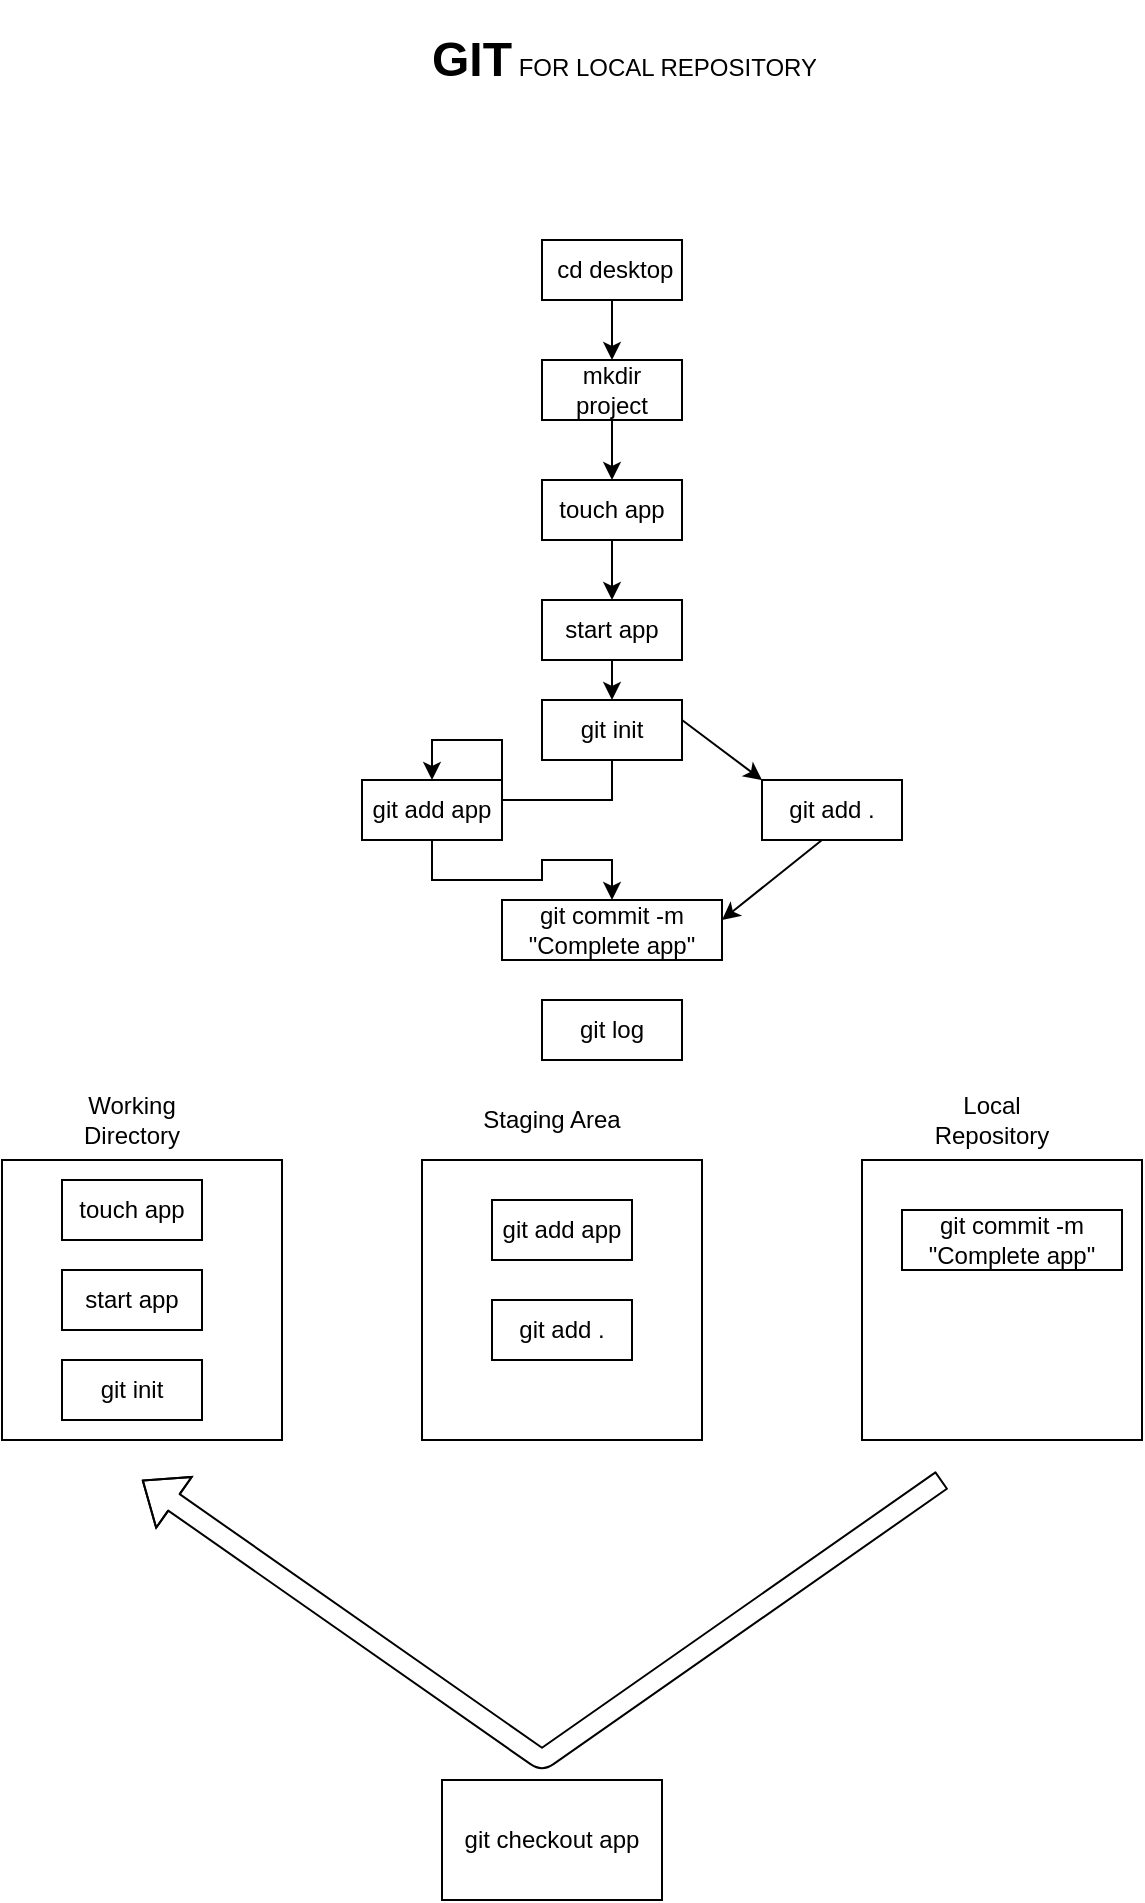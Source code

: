 <mxfile version="13.7.5" type="github" pages="2">
  <diagram id="kgpKYQtTHZ0yAKxKKP6v" name="Page-1">
    <mxGraphModel dx="1108" dy="482" grid="1" gridSize="10" guides="1" tooltips="1" connect="1" arrows="1" fold="1" page="1" pageScale="1" pageWidth="850" pageHeight="1100" math="0" shadow="0">
      <root>
        <mxCell id="0" />
        <mxCell id="1" parent="0" />
        <mxCell id="72UNQaQtU82CDFyThiPd-6" style="edgeStyle=orthogonalEdgeStyle;rounded=0;orthogonalLoop=1;jettySize=auto;html=1;exitX=0.5;exitY=1;exitDx=0;exitDy=0;" edge="1" parent="1" source="72UNQaQtU82CDFyThiPd-2" target="72UNQaQtU82CDFyThiPd-3">
          <mxGeometry relative="1" as="geometry" />
        </mxCell>
        <mxCell id="72UNQaQtU82CDFyThiPd-2" value="&amp;nbsp;cd desktop" style="rounded=0;whiteSpace=wrap;html=1;" vertex="1" parent="1">
          <mxGeometry x="360" y="220" width="70" height="30" as="geometry" />
        </mxCell>
        <mxCell id="72UNQaQtU82CDFyThiPd-8" style="edgeStyle=orthogonalEdgeStyle;rounded=0;orthogonalLoop=1;jettySize=auto;html=1;exitX=0.5;exitY=1;exitDx=0;exitDy=0;" edge="1" parent="1" source="72UNQaQtU82CDFyThiPd-3" target="72UNQaQtU82CDFyThiPd-4">
          <mxGeometry relative="1" as="geometry" />
        </mxCell>
        <mxCell id="72UNQaQtU82CDFyThiPd-3" value="mkdir project" style="rounded=0;whiteSpace=wrap;html=1;" vertex="1" parent="1">
          <mxGeometry x="360" y="280" width="70" height="30" as="geometry" />
        </mxCell>
        <mxCell id="72UNQaQtU82CDFyThiPd-9" style="edgeStyle=orthogonalEdgeStyle;rounded=0;orthogonalLoop=1;jettySize=auto;html=1;exitX=0.5;exitY=1;exitDx=0;exitDy=0;entryX=0.5;entryY=0;entryDx=0;entryDy=0;" edge="1" parent="1" source="72UNQaQtU82CDFyThiPd-4" target="72UNQaQtU82CDFyThiPd-7">
          <mxGeometry relative="1" as="geometry" />
        </mxCell>
        <mxCell id="72UNQaQtU82CDFyThiPd-4" value="touch app" style="rounded=0;whiteSpace=wrap;html=1;" vertex="1" parent="1">
          <mxGeometry x="360" y="340" width="70" height="30" as="geometry" />
        </mxCell>
        <mxCell id="72UNQaQtU82CDFyThiPd-13" style="edgeStyle=orthogonalEdgeStyle;rounded=0;orthogonalLoop=1;jettySize=auto;html=1;exitX=0.5;exitY=1;exitDx=0;exitDy=0;entryX=0.5;entryY=0;entryDx=0;entryDy=0;" edge="1" parent="1" source="72UNQaQtU82CDFyThiPd-7" target="72UNQaQtU82CDFyThiPd-10">
          <mxGeometry relative="1" as="geometry" />
        </mxCell>
        <mxCell id="72UNQaQtU82CDFyThiPd-7" value="start app" style="rounded=0;whiteSpace=wrap;html=1;" vertex="1" parent="1">
          <mxGeometry x="360" y="400" width="70" height="30" as="geometry" />
        </mxCell>
        <mxCell id="72UNQaQtU82CDFyThiPd-14" style="edgeStyle=orthogonalEdgeStyle;rounded=0;orthogonalLoop=1;jettySize=auto;html=1;exitX=0.5;exitY=1;exitDx=0;exitDy=0;entryX=0.5;entryY=0;entryDx=0;entryDy=0;" edge="1" parent="1" source="72UNQaQtU82CDFyThiPd-10" target="72UNQaQtU82CDFyThiPd-11">
          <mxGeometry relative="1" as="geometry" />
        </mxCell>
        <mxCell id="72UNQaQtU82CDFyThiPd-10" value="git init" style="rounded=0;whiteSpace=wrap;html=1;" vertex="1" parent="1">
          <mxGeometry x="360" y="450" width="70" height="30" as="geometry" />
        </mxCell>
        <mxCell id="72UNQaQtU82CDFyThiPd-15" style="edgeStyle=orthogonalEdgeStyle;rounded=0;orthogonalLoop=1;jettySize=auto;html=1;exitX=0.5;exitY=1;exitDx=0;exitDy=0;entryX=0.5;entryY=0;entryDx=0;entryDy=0;" edge="1" parent="1" source="72UNQaQtU82CDFyThiPd-11" target="72UNQaQtU82CDFyThiPd-12">
          <mxGeometry relative="1" as="geometry" />
        </mxCell>
        <mxCell id="72UNQaQtU82CDFyThiPd-11" value="git add app" style="rounded=0;whiteSpace=wrap;html=1;" vertex="1" parent="1">
          <mxGeometry x="270" y="490" width="70" height="30" as="geometry" />
        </mxCell>
        <mxCell id="72UNQaQtU82CDFyThiPd-12" value="git commit -m &quot;Complete app&quot;" style="rounded=0;whiteSpace=wrap;html=1;" vertex="1" parent="1">
          <mxGeometry x="340" y="550" width="110" height="30" as="geometry" />
        </mxCell>
        <mxCell id="72UNQaQtU82CDFyThiPd-16" value="git log" style="rounded=0;whiteSpace=wrap;html=1;" vertex="1" parent="1">
          <mxGeometry x="360" y="600" width="70" height="30" as="geometry" />
        </mxCell>
        <mxCell id="72UNQaQtU82CDFyThiPd-17" value="git add ." style="rounded=0;whiteSpace=wrap;html=1;" vertex="1" parent="1">
          <mxGeometry x="470" y="490" width="70" height="30" as="geometry" />
        </mxCell>
        <mxCell id="72UNQaQtU82CDFyThiPd-19" value="" style="endArrow=classic;html=1;" edge="1" parent="1">
          <mxGeometry width="50" height="50" relative="1" as="geometry">
            <mxPoint x="430" y="460" as="sourcePoint" />
            <mxPoint x="470" y="490" as="targetPoint" />
          </mxGeometry>
        </mxCell>
        <mxCell id="72UNQaQtU82CDFyThiPd-21" value="" style="endArrow=classic;html=1;" edge="1" parent="1">
          <mxGeometry width="50" height="50" relative="1" as="geometry">
            <mxPoint x="500" y="520" as="sourcePoint" />
            <mxPoint x="450" y="560" as="targetPoint" />
          </mxGeometry>
        </mxCell>
        <mxCell id="72UNQaQtU82CDFyThiPd-22" value="" style="whiteSpace=wrap;html=1;aspect=fixed;" vertex="1" parent="1">
          <mxGeometry x="90" y="680" width="140" height="140" as="geometry" />
        </mxCell>
        <mxCell id="72UNQaQtU82CDFyThiPd-23" value="" style="whiteSpace=wrap;html=1;aspect=fixed;" vertex="1" parent="1">
          <mxGeometry x="300" y="680" width="140" height="140" as="geometry" />
        </mxCell>
        <mxCell id="72UNQaQtU82CDFyThiPd-24" value="" style="whiteSpace=wrap;html=1;aspect=fixed;" vertex="1" parent="1">
          <mxGeometry x="520" y="680" width="140" height="140" as="geometry" />
        </mxCell>
        <mxCell id="72UNQaQtU82CDFyThiPd-26" value="Working Directory" style="text;html=1;strokeColor=none;fillColor=none;align=center;verticalAlign=middle;whiteSpace=wrap;rounded=0;" vertex="1" parent="1">
          <mxGeometry x="110" y="650" width="90" height="20" as="geometry" />
        </mxCell>
        <mxCell id="72UNQaQtU82CDFyThiPd-27" value="Staging Area" style="text;html=1;strokeColor=none;fillColor=none;align=center;verticalAlign=middle;whiteSpace=wrap;rounded=0;" vertex="1" parent="1">
          <mxGeometry x="320" y="650" width="90" height="20" as="geometry" />
        </mxCell>
        <mxCell id="72UNQaQtU82CDFyThiPd-28" value="Local Repository" style="text;html=1;strokeColor=none;fillColor=none;align=center;verticalAlign=middle;whiteSpace=wrap;rounded=0;" vertex="1" parent="1">
          <mxGeometry x="540" y="650" width="90" height="20" as="geometry" />
        </mxCell>
        <mxCell id="72UNQaQtU82CDFyThiPd-29" value="touch app" style="rounded=0;whiteSpace=wrap;html=1;" vertex="1" parent="1">
          <mxGeometry x="120" y="690" width="70" height="30" as="geometry" />
        </mxCell>
        <mxCell id="72UNQaQtU82CDFyThiPd-30" value="start app" style="rounded=0;whiteSpace=wrap;html=1;" vertex="1" parent="1">
          <mxGeometry x="120" y="735" width="70" height="30" as="geometry" />
        </mxCell>
        <mxCell id="72UNQaQtU82CDFyThiPd-31" value="git init" style="rounded=0;whiteSpace=wrap;html=1;" vertex="1" parent="1">
          <mxGeometry x="120" y="780" width="70" height="30" as="geometry" />
        </mxCell>
        <mxCell id="72UNQaQtU82CDFyThiPd-32" value="git add app" style="rounded=0;whiteSpace=wrap;html=1;" vertex="1" parent="1">
          <mxGeometry x="335" y="700" width="70" height="30" as="geometry" />
        </mxCell>
        <mxCell id="72UNQaQtU82CDFyThiPd-33" value="git add ." style="rounded=0;whiteSpace=wrap;html=1;" vertex="1" parent="1">
          <mxGeometry x="335" y="750" width="70" height="30" as="geometry" />
        </mxCell>
        <mxCell id="72UNQaQtU82CDFyThiPd-34" value="git commit -m &quot;Complete app&quot;" style="rounded=0;whiteSpace=wrap;html=1;" vertex="1" parent="1">
          <mxGeometry x="540" y="705" width="110" height="30" as="geometry" />
        </mxCell>
        <mxCell id="72UNQaQtU82CDFyThiPd-35" value="" style="shape=flexArrow;endArrow=classic;html=1;" edge="1" parent="1">
          <mxGeometry width="50" height="50" relative="1" as="geometry">
            <mxPoint x="560" y="840" as="sourcePoint" />
            <mxPoint x="160" y="840" as="targetPoint" />
            <Array as="points">
              <mxPoint x="360" y="980" />
            </Array>
          </mxGeometry>
        </mxCell>
        <mxCell id="72UNQaQtU82CDFyThiPd-36" value="git checkout app" style="rounded=0;whiteSpace=wrap;html=1;" vertex="1" parent="1">
          <mxGeometry x="310" y="990" width="110" height="60" as="geometry" />
        </mxCell>
        <mxCell id="72UNQaQtU82CDFyThiPd-37" value="&lt;h1&gt;&lt;span&gt;GIT&lt;span style=&quot;font-size: 12px ; font-weight: 400&quot;&gt;&amp;nbsp;FOR LOCAL REPOSITORY&lt;/span&gt;&lt;/span&gt;&lt;br&gt;&lt;/h1&gt;" style="text;html=1;strokeColor=none;fillColor=none;spacing=5;spacingTop=-20;whiteSpace=wrap;overflow=hidden;rounded=0;" vertex="1" parent="1">
          <mxGeometry x="300" y="110" width="210" height="60" as="geometry" />
        </mxCell>
      </root>
    </mxGraphModel>
  </diagram>
  <diagram id="PifsG5DeN3iKuLpn9Tku" name="Page-2">
    <mxGraphModel dx="1108" dy="1582" grid="1" gridSize="10" guides="1" tooltips="1" connect="1" arrows="1" fold="1" page="1" pageScale="1" pageWidth="850" pageHeight="1100" math="0" shadow="0">
      <root>
        <mxCell id="_ykUIG8XH8rFHf8qpSTy-0" />
        <mxCell id="_ykUIG8XH8rFHf8qpSTy-1" parent="_ykUIG8XH8rFHf8qpSTy-0" />
        <mxCell id="_ykUIG8XH8rFHf8qpSTy-3" value="&lt;h1&gt;GITHUB&amp;nbsp;&lt;/h1&gt;&lt;div&gt;FOR REMOTE REPOSITORY&lt;/div&gt;" style="text;html=1;strokeColor=none;fillColor=none;spacing=5;spacingTop=-20;whiteSpace=wrap;overflow=hidden;rounded=0;" vertex="1" parent="_ykUIG8XH8rFHf8qpSTy-1">
          <mxGeometry x="340" y="-1070" width="170" height="80" as="geometry" />
        </mxCell>
      </root>
    </mxGraphModel>
  </diagram>
</mxfile>
